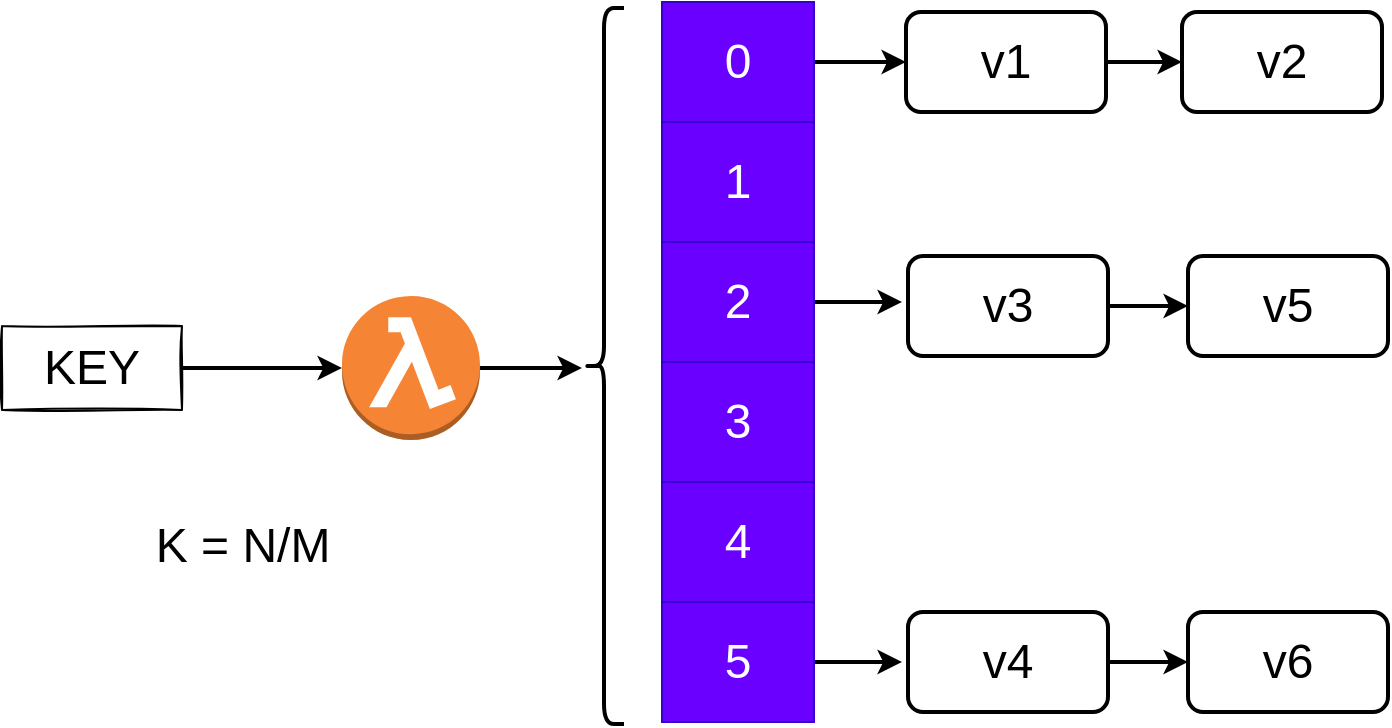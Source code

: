 <mxfile version="18.0.1" type="github">
  <diagram id="H9yfTQG-n4DIDoUUmoth" name="第 1 页">
    <mxGraphModel dx="951" dy="643" grid="1" gridSize="10" guides="1" tooltips="1" connect="1" arrows="1" fold="1" page="1" pageScale="1" pageWidth="827" pageHeight="1169" math="0" shadow="0">
      <root>
        <mxCell id="0" />
        <mxCell id="1" parent="0" />
        <mxCell id="K4j7y90kipUORQspIOcj-14" style="edgeStyle=orthogonalEdgeStyle;rounded=0;orthogonalLoop=1;jettySize=auto;html=1;exitX=1;exitY=0.5;exitDx=0;exitDy=0;exitPerimeter=0;fontSize=24;strokeWidth=2;" edge="1" parent="1" source="K4j7y90kipUORQspIOcj-1">
          <mxGeometry relative="1" as="geometry">
            <mxPoint x="350" y="336" as="targetPoint" />
          </mxGeometry>
        </mxCell>
        <mxCell id="K4j7y90kipUORQspIOcj-20" style="edgeStyle=orthogonalEdgeStyle;rounded=0;orthogonalLoop=1;jettySize=auto;html=1;exitX=1;exitY=0.5;exitDx=0;exitDy=0;fontSize=24;strokeWidth=2;entryX=0;entryY=0.5;entryDx=0;entryDy=0;" edge="1" parent="1" source="K4j7y90kipUORQspIOcj-6" target="K4j7y90kipUORQspIOcj-16">
          <mxGeometry relative="1" as="geometry">
            <mxPoint x="500" y="183" as="targetPoint" />
          </mxGeometry>
        </mxCell>
        <mxCell id="K4j7y90kipUORQspIOcj-6" value="0" style="rounded=0;whiteSpace=wrap;html=1;sketch=0;fontSize=24;fillColor=#6a00ff;fontColor=#ffffff;strokeColor=#3700CC;" vertex="1" parent="1">
          <mxGeometry x="390" y="153" width="76" height="60" as="geometry" />
        </mxCell>
        <mxCell id="K4j7y90kipUORQspIOcj-7" value="1" style="rounded=0;whiteSpace=wrap;html=1;sketch=0;fontSize=24;fillColor=#6a00ff;fontColor=#ffffff;strokeColor=#3700CC;" vertex="1" parent="1">
          <mxGeometry x="390" y="213" width="76" height="60" as="geometry" />
        </mxCell>
        <mxCell id="K4j7y90kipUORQspIOcj-33" style="edgeStyle=orthogonalEdgeStyle;rounded=0;orthogonalLoop=1;jettySize=auto;html=1;exitX=1;exitY=0.5;exitDx=0;exitDy=0;fontSize=24;strokeWidth=2;" edge="1" parent="1" source="K4j7y90kipUORQspIOcj-8">
          <mxGeometry relative="1" as="geometry">
            <mxPoint x="510" y="303" as="targetPoint" />
            <Array as="points">
              <mxPoint x="510" y="303" />
              <mxPoint x="510" y="303" />
            </Array>
          </mxGeometry>
        </mxCell>
        <mxCell id="K4j7y90kipUORQspIOcj-8" value="2" style="rounded=0;whiteSpace=wrap;html=1;sketch=0;fontSize=24;fillColor=#6a00ff;fontColor=#ffffff;strokeColor=#3700CC;" vertex="1" parent="1">
          <mxGeometry x="390" y="273" width="76" height="60" as="geometry" />
        </mxCell>
        <mxCell id="K4j7y90kipUORQspIOcj-9" value="3" style="rounded=0;whiteSpace=wrap;html=1;sketch=0;fontSize=24;fillColor=#6a00ff;fontColor=#ffffff;strokeColor=#3700CC;" vertex="1" parent="1">
          <mxGeometry x="390" y="333" width="76" height="60" as="geometry" />
        </mxCell>
        <mxCell id="K4j7y90kipUORQspIOcj-10" value="4" style="rounded=0;whiteSpace=wrap;html=1;sketch=0;fontSize=24;fillColor=#6a00ff;fontColor=#ffffff;strokeColor=#3700CC;" vertex="1" parent="1">
          <mxGeometry x="390" y="393" width="76" height="60" as="geometry" />
        </mxCell>
        <mxCell id="K4j7y90kipUORQspIOcj-38" style="edgeStyle=orthogonalEdgeStyle;rounded=0;orthogonalLoop=1;jettySize=auto;html=1;fontSize=24;strokeWidth=2;" edge="1" parent="1" source="K4j7y90kipUORQspIOcj-11">
          <mxGeometry relative="1" as="geometry">
            <mxPoint x="510" y="483" as="targetPoint" />
          </mxGeometry>
        </mxCell>
        <mxCell id="K4j7y90kipUORQspIOcj-11" value="5" style="rounded=0;whiteSpace=wrap;html=1;sketch=0;fontSize=24;fillColor=#6a00ff;fontColor=#ffffff;strokeColor=#3700CC;" vertex="1" parent="1">
          <mxGeometry x="390" y="453" width="76" height="60" as="geometry" />
        </mxCell>
        <mxCell id="K4j7y90kipUORQspIOcj-12" value="" style="shape=curlyBracket;whiteSpace=wrap;html=1;rounded=1;sketch=0;fontSize=24;strokeWidth=2;" vertex="1" parent="1">
          <mxGeometry x="351" y="156" width="20" height="358" as="geometry" />
        </mxCell>
        <mxCell id="K4j7y90kipUORQspIOcj-15" value="" style="group" vertex="1" connectable="0" parent="1">
          <mxGeometry x="60" y="300" width="239" height="72" as="geometry" />
        </mxCell>
        <mxCell id="K4j7y90kipUORQspIOcj-1" value="" style="outlineConnect=0;dashed=0;verticalLabelPosition=bottom;verticalAlign=top;align=center;html=1;shape=mxgraph.aws3.lambda_function;fillColor=#F58534;gradientColor=none;" vertex="1" parent="K4j7y90kipUORQspIOcj-15">
          <mxGeometry x="170" width="69" height="72" as="geometry" />
        </mxCell>
        <mxCell id="K4j7y90kipUORQspIOcj-5" style="edgeStyle=orthogonalEdgeStyle;rounded=0;orthogonalLoop=1;jettySize=auto;html=1;entryX=0;entryY=0.5;entryDx=0;entryDy=0;entryPerimeter=0;fontSize=24;strokeWidth=2;" edge="1" parent="K4j7y90kipUORQspIOcj-15" source="K4j7y90kipUORQspIOcj-4" target="K4j7y90kipUORQspIOcj-1">
          <mxGeometry relative="1" as="geometry" />
        </mxCell>
        <mxCell id="K4j7y90kipUORQspIOcj-4" value="&lt;font style=&quot;font-size: 24px;&quot;&gt;KEY&lt;/font&gt;" style="rounded=0;whiteSpace=wrap;html=1;sketch=1;" vertex="1" parent="K4j7y90kipUORQspIOcj-15">
          <mxGeometry y="15" width="90" height="42" as="geometry" />
        </mxCell>
        <mxCell id="K4j7y90kipUORQspIOcj-24" value="" style="group" vertex="1" connectable="0" parent="1">
          <mxGeometry x="510" y="158" width="240" height="50" as="geometry" />
        </mxCell>
        <mxCell id="K4j7y90kipUORQspIOcj-16" value="v1" style="rounded=1;whiteSpace=wrap;html=1;sketch=0;fontSize=24;strokeWidth=2;" vertex="1" parent="K4j7y90kipUORQspIOcj-24">
          <mxGeometry x="2" width="100" height="50" as="geometry" />
        </mxCell>
        <mxCell id="K4j7y90kipUORQspIOcj-17" value="v2" style="rounded=1;whiteSpace=wrap;html=1;sketch=0;fontSize=24;strokeWidth=2;" vertex="1" parent="K4j7y90kipUORQspIOcj-24">
          <mxGeometry x="140" width="100" height="50" as="geometry" />
        </mxCell>
        <mxCell id="K4j7y90kipUORQspIOcj-21" style="edgeStyle=orthogonalEdgeStyle;rounded=0;orthogonalLoop=1;jettySize=auto;html=1;entryX=0;entryY=0.5;entryDx=0;entryDy=0;fontSize=24;strokeWidth=2;" edge="1" parent="K4j7y90kipUORQspIOcj-24" source="K4j7y90kipUORQspIOcj-16" target="K4j7y90kipUORQspIOcj-17">
          <mxGeometry relative="1" as="geometry" />
        </mxCell>
        <mxCell id="K4j7y90kipUORQspIOcj-29" value="" style="group" vertex="1" connectable="0" parent="1">
          <mxGeometry x="513" y="280" width="240" height="50" as="geometry" />
        </mxCell>
        <mxCell id="K4j7y90kipUORQspIOcj-30" value="v3" style="rounded=1;whiteSpace=wrap;html=1;sketch=0;fontSize=24;strokeWidth=2;" vertex="1" parent="K4j7y90kipUORQspIOcj-29">
          <mxGeometry width="100" height="50" as="geometry" />
        </mxCell>
        <mxCell id="K4j7y90kipUORQspIOcj-31" value="v5" style="rounded=1;whiteSpace=wrap;html=1;sketch=0;fontSize=24;strokeWidth=2;" vertex="1" parent="K4j7y90kipUORQspIOcj-29">
          <mxGeometry x="140" width="100" height="50" as="geometry" />
        </mxCell>
        <mxCell id="K4j7y90kipUORQspIOcj-32" style="edgeStyle=orthogonalEdgeStyle;rounded=0;orthogonalLoop=1;jettySize=auto;html=1;entryX=0;entryY=0.5;entryDx=0;entryDy=0;fontSize=24;strokeWidth=2;" edge="1" parent="K4j7y90kipUORQspIOcj-29" source="K4j7y90kipUORQspIOcj-30" target="K4j7y90kipUORQspIOcj-31">
          <mxGeometry relative="1" as="geometry" />
        </mxCell>
        <mxCell id="K4j7y90kipUORQspIOcj-34" value="" style="group" vertex="1" connectable="0" parent="1">
          <mxGeometry x="513" y="458" width="240" height="50" as="geometry" />
        </mxCell>
        <mxCell id="K4j7y90kipUORQspIOcj-35" value="v4" style="rounded=1;whiteSpace=wrap;html=1;sketch=0;fontSize=24;strokeWidth=2;" vertex="1" parent="K4j7y90kipUORQspIOcj-34">
          <mxGeometry width="100" height="50" as="geometry" />
        </mxCell>
        <mxCell id="K4j7y90kipUORQspIOcj-36" value="v6" style="rounded=1;whiteSpace=wrap;html=1;sketch=0;fontSize=24;strokeWidth=2;" vertex="1" parent="K4j7y90kipUORQspIOcj-34">
          <mxGeometry x="140" width="100" height="50" as="geometry" />
        </mxCell>
        <mxCell id="K4j7y90kipUORQspIOcj-37" style="edgeStyle=orthogonalEdgeStyle;rounded=0;orthogonalLoop=1;jettySize=auto;html=1;entryX=0;entryY=0.5;entryDx=0;entryDy=0;fontSize=24;strokeWidth=2;" edge="1" parent="K4j7y90kipUORQspIOcj-34" source="K4j7y90kipUORQspIOcj-35" target="K4j7y90kipUORQspIOcj-36">
          <mxGeometry relative="1" as="geometry" />
        </mxCell>
        <mxCell id="K4j7y90kipUORQspIOcj-39" value="K = N/M" style="text;html=1;align=center;verticalAlign=middle;resizable=0;points=[];autosize=1;strokeColor=none;fillColor=none;fontSize=24;" vertex="1" parent="1">
          <mxGeometry x="129.5" y="410" width="100" height="30" as="geometry" />
        </mxCell>
      </root>
    </mxGraphModel>
  </diagram>
</mxfile>
